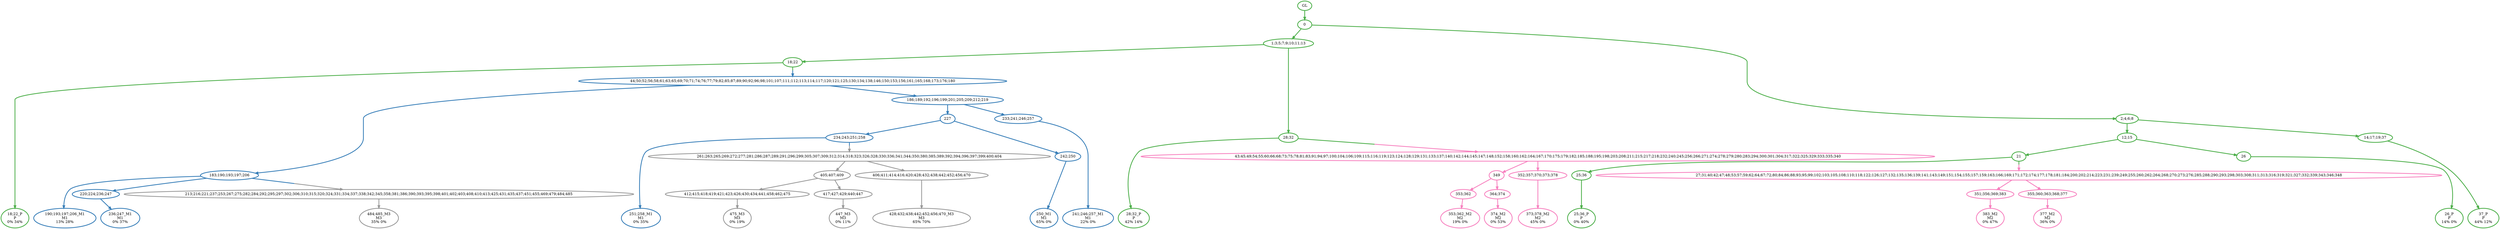 digraph T {
	{
		rank=same
		47 [penwidth=3,colorscheme=set19,color=3,label="18;22_P\nP\n0% 34%"]
		45 [penwidth=3,colorscheme=set19,color=3,label="28;32_P\nP\n42% 14%"]
		40 [penwidth=3,colorscheme=set19,color=3,label="25;36_P\nP\n0% 40%"]
		38 [penwidth=3,colorscheme=set19,color=3,label="26_P\nP\n14% 0%"]
		36 [penwidth=3,colorscheme=set19,color=3,label="37_P\nP\n44% 12%"]
		34 [penwidth=3,colorscheme=set19,color=2,label="190;193;197;206_M1\nM1\n13% 28%"]
		32 [penwidth=3,colorscheme=set19,color=2,label="236;247_M1\nM1\n0% 37%"]
		28 [penwidth=3,colorscheme=set19,color=2,label="251;258_M1\nM1\n0% 35%"]
		26 [penwidth=3,colorscheme=set19,color=2,label="250_M1\nM1\n65% 0%"]
		24 [penwidth=3,colorscheme=set19,color=2,label="241;246;257_M1\nM1\n22% 0%"]
		21 [penwidth=3,colorscheme=set19,color=8,label="353;362_M2\nM2\n19% 0%"]
		19 [penwidth=3,colorscheme=set19,color=8,label="374_M2\nM2\n0% 53%"]
		17 [penwidth=3,colorscheme=set19,color=8,label="373;378_M2\nM2\n45% 0%"]
		15 [penwidth=3,colorscheme=set19,color=8,label="383_M2\nM2\n0% 47%"]
		13 [penwidth=3,colorscheme=set19,color=8,label="377_M2\nM2\n36% 0%"]
		12 [penwidth=3,colorscheme=set19,color=9,label="484;485_M3\nM3\n35% 0%"]
		9 [penwidth=3,colorscheme=set19,color=9,label="475_M3\nM3\n0% 19%"]
		7 [penwidth=3,colorscheme=set19,color=9,label="447_M3\nM3\n0% 11%"]
		5 [penwidth=3,colorscheme=set19,color=9,label="428;432;438;442;452;456;470_M3\nM3\n65% 70%"]
	}
	51 [penwidth=3,colorscheme=set19,color=3,label="GL"]
	50 [penwidth=3,colorscheme=set19,color=3,label="0"]
	49 [penwidth=3,colorscheme=set19,color=3,label="1;3;5;7;9;10;11;13"]
	48 [penwidth=3,colorscheme=set19,color=3,label="18;22"]
	46 [penwidth=3,colorscheme=set19,color=3,label="28;32"]
	44 [penwidth=3,colorscheme=set19,color=3,label="2;4;6;8"]
	43 [penwidth=3,colorscheme=set19,color=3,label="12;15"]
	42 [penwidth=3,colorscheme=set19,color=3,label="21"]
	41 [penwidth=3,colorscheme=set19,color=3,label="25;36"]
	39 [penwidth=3,colorscheme=set19,color=3,label="26"]
	37 [penwidth=3,colorscheme=set19,color=3,label="14;17;19;37"]
	35 [penwidth=3,colorscheme=set19,color=2,label="183;190;193;197;206"]
	33 [penwidth=3,colorscheme=set19,color=2,label="220;224;236;247"]
	31 [penwidth=3,colorscheme=set19,color=2,label="186;189;192;196;199;201;205;209;212;219"]
	30 [penwidth=3,colorscheme=set19,color=2,label="227"]
	29 [penwidth=3,colorscheme=set19,color=2,label="234;243;251;258"]
	27 [penwidth=3,colorscheme=set19,color=2,label="242;250"]
	25 [penwidth=3,colorscheme=set19,color=2,label="233;241;246;257"]
	23 [penwidth=3,colorscheme=set19,color=8,label="349"]
	22 [penwidth=3,colorscheme=set19,color=8,label="353;362"]
	20 [penwidth=3,colorscheme=set19,color=8,label="364;374"]
	18 [penwidth=3,colorscheme=set19,color=8,label="352;357;370;373;378"]
	16 [penwidth=3,colorscheme=set19,color=8,label="351;356;369;383"]
	14 [penwidth=3,colorscheme=set19,color=8,label="355;360;363;368;377"]
	11 [penwidth=3,colorscheme=set19,color=9,label="405;407;409"]
	10 [penwidth=3,colorscheme=set19,color=9,label="412;415;418;419;421;423;426;430;434;441;458;462;475"]
	8 [penwidth=3,colorscheme=set19,color=9,label="417;427;429;440;447"]
	6 [penwidth=3,colorscheme=set19,color=9,label="406;411;414;416;420;428;432;438;442;452;456;470"]
	4 [penwidth=3,colorscheme=set19,color=9,label="213;216;221;237;253;267;275;282;284;292;295;297;302;306;310;315;320;324;331;334;337;338;342;345;358;381;386;390;393;395;398;401;402;403;408;410;413;425;431;435;437;451;455;469;479;484;485"]
	3 [penwidth=3,colorscheme=set19,color=9,label="261;263;265;269;272;277;281;286;287;289;291;296;299;305;307;309;312;314;318;323;326;328;330;336;341;344;350;380;385;389;392;394;396;397;399;400;404"]
	2 [penwidth=3,colorscheme=set19,color=8,label="43;45;49;54;55;60;66;68;73;75;78;81;83;91;94;97;100;104;106;109;115;116;119;123;124;128;129;131;133;137;140;142;144;145;147;148;152;158;160;162;164;167;170;175;179;182;185;188;195;198;203;208;211;215;217;218;232;240;245;256;266;271;274;278;279;280;283;294;300;301;304;317;322;325;329;333;335;340"]
	1 [penwidth=3,colorscheme=set19,color=8,label="27;31;40;42;47;48;53;57;59;62;64;67;72;80;84;86;88;93;95;99;102;103;105;108;110;118;122;126;127;132;135;136;139;141;143;149;151;154;155;157;159;163;166;169;171;172;174;177;178;181;184;200;202;214;223;231;239;249;255;260;262;264;268;270;273;276;285;288;290;293;298;303;308;311;313;316;319;321;327;332;339;343;346;348"]
	0 [penwidth=3,colorscheme=set19,color=2,label="44;50;52;56;58;61;63;65;69;70;71;74;76;77;79;82;85;87;89;90;92;96;98;101;107;111;112;113;114;117;120;121;125;130;134;138;146;150;153;156;161;165;168;173;176;180"]
	51 -> 50 [penwidth=3,colorscheme=set19,color=3]
	50 -> 44 [penwidth=3,colorscheme=set19,color=3]
	50 -> 49 [penwidth=3,colorscheme=set19,color=3]
	49 -> 48 [penwidth=3,colorscheme=set19,color=3]
	49 -> 46 [penwidth=3,colorscheme=set19,color=3]
	48 -> 47 [penwidth=3,colorscheme=set19,color=3]
	48 -> 0 [penwidth=3,colorscheme=set19,color="3;0.5:2"]
	46 -> 45 [penwidth=3,colorscheme=set19,color=3]
	46 -> 2 [penwidth=3,colorscheme=set19,color="3;0.5:8"]
	44 -> 37 [penwidth=3,colorscheme=set19,color=3]
	44 -> 43 [penwidth=3,colorscheme=set19,color=3]
	43 -> 42 [penwidth=3,colorscheme=set19,color=3]
	43 -> 39 [penwidth=3,colorscheme=set19,color=3]
	42 -> 41 [penwidth=3,colorscheme=set19,color=3]
	42 -> 1 [penwidth=3,colorscheme=set19,color="3;0.5:8"]
	41 -> 40 [penwidth=3,colorscheme=set19,color=3]
	39 -> 38 [penwidth=3,colorscheme=set19,color=3]
	37 -> 36 [penwidth=3,colorscheme=set19,color=3]
	35 -> 34 [penwidth=3,colorscheme=set19,color=2]
	35 -> 33 [penwidth=3,colorscheme=set19,color=2]
	35 -> 4 [penwidth=3,colorscheme=set19,color="2;0.5:9"]
	33 -> 32 [penwidth=3,colorscheme=set19,color=2]
	31 -> 30 [penwidth=3,colorscheme=set19,color=2]
	31 -> 25 [penwidth=3,colorscheme=set19,color=2]
	30 -> 27 [penwidth=3,colorscheme=set19,color=2]
	30 -> 29 [penwidth=3,colorscheme=set19,color=2]
	29 -> 28 [penwidth=3,colorscheme=set19,color=2]
	29 -> 3 [penwidth=3,colorscheme=set19,color="2;0.5:9"]
	27 -> 26 [penwidth=3,colorscheme=set19,color=2]
	25 -> 24 [penwidth=3,colorscheme=set19,color=2]
	23 -> 22 [penwidth=3,colorscheme=set19,color=8]
	23 -> 20 [penwidth=3,colorscheme=set19,color=8]
	22 -> 21 [penwidth=3,colorscheme=set19,color=8]
	20 -> 19 [penwidth=3,colorscheme=set19,color=8]
	18 -> 17 [penwidth=3,colorscheme=set19,color=8]
	16 -> 15 [penwidth=3,colorscheme=set19,color=8]
	14 -> 13 [penwidth=3,colorscheme=set19,color=8]
	11 -> 8 [penwidth=3,colorscheme=set19,color=9]
	11 -> 10 [penwidth=3,colorscheme=set19,color=9]
	10 -> 9 [penwidth=3,colorscheme=set19,color=9]
	8 -> 7 [penwidth=3,colorscheme=set19,color=9]
	6 -> 5 [penwidth=3,colorscheme=set19,color=9]
	4 -> 12 [penwidth=3,colorscheme=set19,color=9]
	3 -> 11 [penwidth=3,colorscheme=set19,color=9]
	3 -> 6 [penwidth=3,colorscheme=set19,color=9]
	2 -> 23 [penwidth=3,colorscheme=set19,color=8]
	2 -> 18 [penwidth=3,colorscheme=set19,color=8]
	1 -> 16 [penwidth=3,colorscheme=set19,color=8]
	1 -> 14 [penwidth=3,colorscheme=set19,color=8]
	0 -> 35 [penwidth=3,colorscheme=set19,color=2]
	0 -> 31 [penwidth=3,colorscheme=set19,color=2]
}
